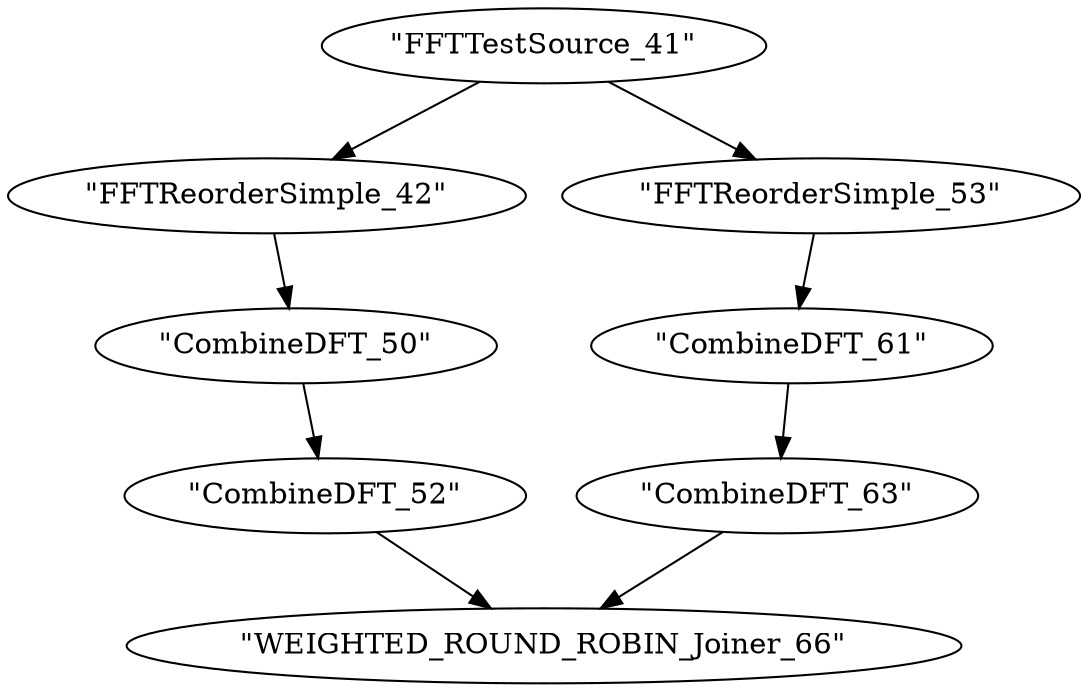strict digraph FFT2_73 {
	graph [name=FFT2_73];
	node [label="\N"];
	node0	[codeSize="\"40 b\"",
		contraction="{'node1': {'label': '\"WEIGHTED_ROUND_ROBIN_Splitter_65\"', 'push': '\"256\"', 'pop': '\"256\"', 'peek': '\"0\"', 'pushType': '\"float\"', '\
popType': '\"float\"', 'peekType': '\"void\"', 'codeSize': '\"42 b\"', 'stackSize': '\"96 b\"', 'work': '\"0\"'}}",
		label="\"FFTTestSource_41\"",
		peek="\"0\"",
		peekType="\"void\"",
		pop="\"0\"",
		popType="\"void\"",
		push="\"256\"",
		pushType="\"float\"",
		stackSize="\"32 b\"",
		work="\"632\""];
	node2	[codeSize="\"114 b\"",
		contraction="{'node3': {'label': '\"FFTReorderSimple_43\"', 'push': '\"128\"', 'pop': '\"128\"', 'peek': '\"128\"', 'pushType': '\"float\"', 'popType': '\"\
float\"', 'peekType': '\"float\"', 'codeSize': '\"114 b\"', 'stackSize': '\"32 b\"', 'work': '\"736\"'}, 'node4': {'label': '\"FFTReorderSimple_\
44\"', 'push': '\"128\"', 'pop': '\"128\"', 'peek': '\"128\"', 'pushType': '\"float\"', 'popType': '\"float\"', 'peekType': '\"float\"', 'codeSize': '\"\
114 b\"', 'stackSize': '\"32 b\"', 'work': '\"368\"'}, 'node5': {'label': '\"FFTReorderSimple_45\"', 'push': '\"128\"', 'pop': '\"128\"', '\
peek': '\"128\"', 'pushType': '\"float\"', 'popType': '\"float\"', 'peekType': '\"float\"', 'codeSize': '\"114 b\"', 'stackSize': '\"32 b\"', '\
work': '\"184\"'}, 'node6': {'label': '\"FFTReorderSimple_46\"', 'push': '\"128\"', 'pop': '\"128\"', 'peek': '\"128\"', 'pushType': '\"float\"', '\
popType': '\"float\"', 'peekType': '\"float\"', 'codeSize': '\"114 b\"', 'stackSize': '\"32 b\"', 'work': '\"92\"'}, 'node7': {'label': '\"\
CombineDFT_47\"', 'push': '\"128\"', 'pop': '\"128\"', 'peek': '\"128\"', 'pushType': '\"float\"', 'popType': '\"float\"', 'peekType': '\"float\"', '\
codeSize': '\"228 b\"', 'stackSize': '\"448 b\"', 'work': '\"77\"'}, 'node8': {'label': '\"CombineDFT_48\"', 'push': '\"128\"', 'pop': '\"128\"', '\
peek': '\"128\"', 'pushType': '\"float\"', 'popType': '\"float\"', 'peekType': '\"float\"', 'codeSize': '\"228 b\"', 'stackSize': '\"576 b\"', '\
work': '\"154\"'}, 'node9': {'label': '\"CombineDFT_49\"', 'push': '\"128\"', 'pop': '\"128\"', 'peek': '\"128\"', 'pushType': '\"float\"', '\
popType': '\"float\"', 'peekType': '\"float\"', 'codeSize': '\"228 b\"', 'stackSize': '\"832 b\"', 'work': '\"308\"'}}",
		label="\"FFTReorderSimple_42\"",
		peek="\"128\"",
		peekType="\"float\"",
		pop="\"128\"",
		popType="\"float\"",
		push="\"128\"",
		pushType="\"float\"",
		stackSize="\"32 b\"",
		work="\"3391\""];
	node0 -> node2;
	node13	[codeSize="\"114 b\"",
		contraction="{'node14': {'label': '\"FFTReorderSimple_54\"', 'push': '\"128\"', 'pop': '\"128\"', 'peek': '\"128\"', 'pushType': '\"float\"', 'popType': '\"\
float\"', 'peekType': '\"float\"', 'codeSize': '\"114 b\"', 'stackSize': '\"32 b\"', 'work': '\"736\"'}, 'node15': {'label': '\"FFTReorderSimple_\
55\"', 'push': '\"128\"', 'pop': '\"128\"', 'peek': '\"128\"', 'pushType': '\"float\"', 'popType': '\"float\"', 'peekType': '\"float\"', 'codeSize': '\"\
114 b\"', 'stackSize': '\"32 b\"', 'work': '\"368\"'}, 'node16': {'label': '\"FFTReorderSimple_56\"', 'push': '\"128\"', 'pop': '\"128\"', '\
peek': '\"128\"', 'pushType': '\"float\"', 'popType': '\"float\"', 'peekType': '\"float\"', 'codeSize': '\"114 b\"', 'stackSize': '\"32 b\"', '\
work': '\"184\"'}, 'node17': {'label': '\"FFTReorderSimple_57\"', 'push': '\"128\"', 'pop': '\"128\"', 'peek': '\"128\"', 'pushType': '\"float\"', '\
popType': '\"float\"', 'peekType': '\"float\"', 'codeSize': '\"114 b\"', 'stackSize': '\"32 b\"', 'work': '\"92\"'}, 'node18': {'label': '\"\
CombineDFT_58\"', 'push': '\"128\"', 'pop': '\"128\"', 'peek': '\"128\"', 'pushType': '\"float\"', 'popType': '\"float\"', 'peekType': '\"float\"', '\
codeSize': '\"228 b\"', 'stackSize': '\"448 b\"', 'work': '\"77\"'}, 'node19': {'label': '\"CombineDFT_59\"', 'push': '\"128\"', 'pop': '\"\
128\"', 'peek': '\"128\"', 'pushType': '\"float\"', 'popType': '\"float\"', 'peekType': '\"float\"', 'codeSize': '\"228 b\"', 'stackSize': '\"\
576 b\"', 'work': '\"154\"'}, 'node20': {'label': '\"CombineDFT_60\"', 'push': '\"128\"', 'pop': '\"128\"', 'peek': '\"128\"', 'pushType': '\"\
float\"', 'popType': '\"float\"', 'peekType': '\"float\"', 'codeSize': '\"228 b\"', 'stackSize': '\"832 b\"', 'work': '\"308\"'}}",
		label="\"FFTReorderSimple_53\"",
		peek="\"128\"",
		peekType="\"float\"",
		pop="\"128\"",
		popType="\"float\"",
		push="\"128\"",
		pushType="\"float\"",
		stackSize="\"32 b\"",
		work="\"3391\""];
	node0 -> node13;
	node10	[codeSize="\"228 b\"",
		contraction="{'node11': {'label': '\"CombineDFT_51\"', 'push': '\"128\"', 'pop': '\"128\"', 'peek': '\"128\"', 'pushType': '\"float\"', 'popType': '\"float\"', '\
peekType': '\"float\"', 'codeSize': '\"228 b\"', 'stackSize': '\"2368 b\"', 'work': '\"1232\"'}}",
		label="\"CombineDFT_50\"",
		peek="\"128\"",
		peekType="\"float\"",
		pop="\"128\"",
		popType="\"float\"",
		push="\"128\"",
		pushType="\"float\"",
		stackSize="\"1344 b\"",
		work="\"1848\""];
	node2 -> node10;
	node12	[codeSize="\"228 b\"",
		label="\"CombineDFT_52\"",
		peek="\"128\"",
		peekType="\"float\"",
		pop="\"128\"",
		popType="\"float\"",
		push="\"128\"",
		pushType="\"float\"",
		stackSize="\"4416 b\"",
		work="\"2464\""];
	node10 -> node12;
	node24	[codeSize="\"42 b\"",
		contraction="{'node25': {'label': '\"FloatPrinter_64\"', 'push': '\"0\"', 'pop': '\"256\"', 'peek': '\"256\"', 'pushType': '\"void\"', 'popType': '\"float\"', '\
peekType': '\"float\"', 'codeSize': '\"16 b\"', 'stackSize': '\"0 b\"', 'work': '\"6\"'}}",
		label="\"WEIGHTED_ROUND_ROBIN_Joiner_66\"",
		peek="\"0\"",
		peekType="\"void\"",
		pop="\"256\"",
		popType="\"float\"",
		push="\"256\"",
		pushType="\"float\"",
		stackSize="\"96 b\"",
		work="\"6\""];
	node12 -> node24;
	node21	[codeSize="\"228 b\"",
		contraction="{'node22': {'label': '\"CombineDFT_62\"', 'push': '\"128\"', 'pop': '\"128\"', 'peek': '\"128\"', 'pushType': '\"float\"', 'popType': '\"float\"', '\
peekType': '\"float\"', 'codeSize': '\"228 b\"', 'stackSize': '\"2368 b\"', 'work': '\"1232\"'}}",
		label="\"CombineDFT_61\"",
		peek="\"128\"",
		peekType="\"float\"",
		pop="\"128\"",
		popType="\"float\"",
		push="\"128\"",
		pushType="\"float\"",
		stackSize="\"1344 b\"",
		work="\"1848\""];
	node13 -> node21;
	node23	[codeSize="\"228 b\"",
		label="\"CombineDFT_63\"",
		peek="\"128\"",
		peekType="\"float\"",
		pop="\"128\"",
		popType="\"float\"",
		push="\"128\"",
		pushType="\"float\"",
		stackSize="\"4416 b\"",
		work="\"2464\""];
	node21 -> node23;
	node23 -> node24;
}
